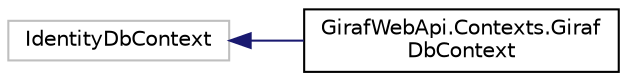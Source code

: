 digraph "Graphical Class Hierarchy"
{
  edge [fontname="Helvetica",fontsize="10",labelfontname="Helvetica",labelfontsize="10"];
  node [fontname="Helvetica",fontsize="10",shape=record];
  rankdir="LR";
  Node1 [label="IdentityDbContext",height=0.2,width=0.4,color="grey75", fillcolor="white", style="filled"];
  Node1 -> Node2 [dir="back",color="midnightblue",fontsize="10",style="solid",fontname="Helvetica"];
  Node2 [label="GirafWebApi.Contexts.Giraf\lDbContext",height=0.2,width=0.4,color="black", fillcolor="white", style="filled",URL="$classGirafWebApi_1_1Contexts_1_1GirafDbContext.html"];
}
